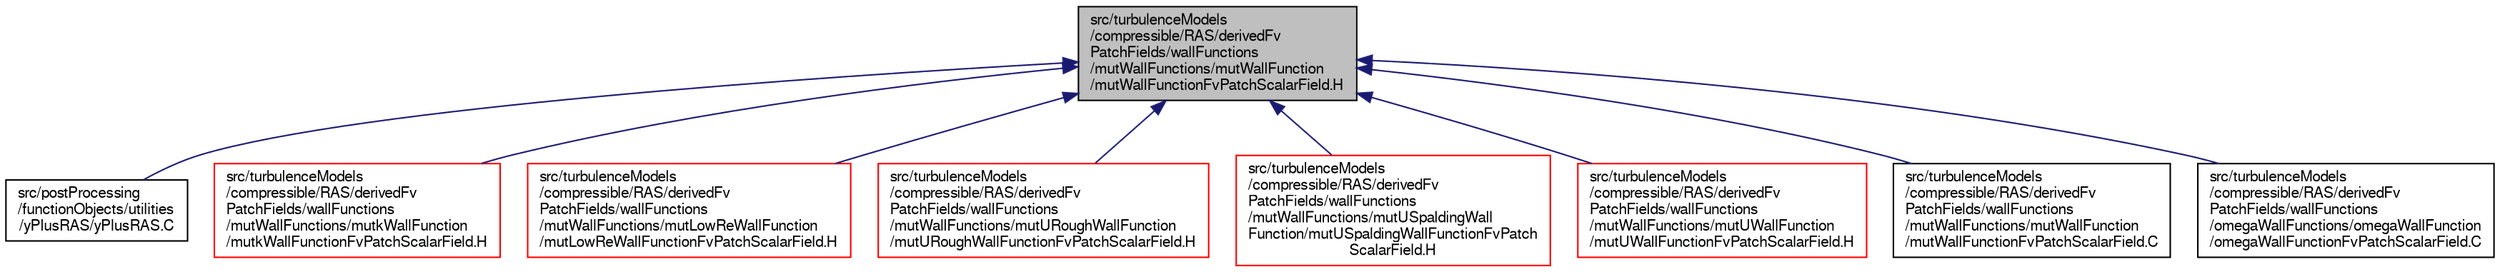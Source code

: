 digraph "src/turbulenceModels/compressible/RAS/derivedFvPatchFields/wallFunctions/mutWallFunctions/mutWallFunction/mutWallFunctionFvPatchScalarField.H"
{
  bgcolor="transparent";
  edge [fontname="FreeSans",fontsize="10",labelfontname="FreeSans",labelfontsize="10"];
  node [fontname="FreeSans",fontsize="10",shape=record];
  Node189 [label="src/turbulenceModels\l/compressible/RAS/derivedFv\lPatchFields/wallFunctions\l/mutWallFunctions/mutWallFunction\l/mutWallFunctionFvPatchScalarField.H",height=0.2,width=0.4,color="black", fillcolor="grey75", style="filled", fontcolor="black"];
  Node189 -> Node190 [dir="back",color="midnightblue",fontsize="10",style="solid",fontname="FreeSans"];
  Node190 [label="src/postProcessing\l/functionObjects/utilities\l/yPlusRAS/yPlusRAS.C",height=0.2,width=0.4,color="black",URL="$a39653.html"];
  Node189 -> Node191 [dir="back",color="midnightblue",fontsize="10",style="solid",fontname="FreeSans"];
  Node191 [label="src/turbulenceModels\l/compressible/RAS/derivedFv\lPatchFields/wallFunctions\l/mutWallFunctions/mutkWallFunction\l/mutkWallFunctionFvPatchScalarField.H",height=0.2,width=0.4,color="red",URL="$a17210.html"];
  Node189 -> Node198 [dir="back",color="midnightblue",fontsize="10",style="solid",fontname="FreeSans"];
  Node198 [label="src/turbulenceModels\l/compressible/RAS/derivedFv\lPatchFields/wallFunctions\l/mutWallFunctions/mutLowReWallFunction\l/mutLowReWallFunctionFvPatchScalarField.H",height=0.2,width=0.4,color="red",URL="$a17216.html"];
  Node189 -> Node200 [dir="back",color="midnightblue",fontsize="10",style="solid",fontname="FreeSans"];
  Node200 [label="src/turbulenceModels\l/compressible/RAS/derivedFv\lPatchFields/wallFunctions\l/mutWallFunctions/mutURoughWallFunction\l/mutURoughWallFunctionFvPatchScalarField.H",height=0.2,width=0.4,color="red",URL="$a17222.html"];
  Node189 -> Node202 [dir="back",color="midnightblue",fontsize="10",style="solid",fontname="FreeSans"];
  Node202 [label="src/turbulenceModels\l/compressible/RAS/derivedFv\lPatchFields/wallFunctions\l/mutWallFunctions/mutUSpaldingWall\lFunction/mutUSpaldingWallFunctionFvPatch\lScalarField.H",height=0.2,width=0.4,color="red",URL="$a17228.html"];
  Node189 -> Node204 [dir="back",color="midnightblue",fontsize="10",style="solid",fontname="FreeSans"];
  Node204 [label="src/turbulenceModels\l/compressible/RAS/derivedFv\lPatchFields/wallFunctions\l/mutWallFunctions/mutUWallFunction\l/mutUWallFunctionFvPatchScalarField.H",height=0.2,width=0.4,color="red",URL="$a17234.html"];
  Node189 -> Node206 [dir="back",color="midnightblue",fontsize="10",style="solid",fontname="FreeSans"];
  Node206 [label="src/turbulenceModels\l/compressible/RAS/derivedFv\lPatchFields/wallFunctions\l/mutWallFunctions/mutWallFunction\l/mutWallFunctionFvPatchScalarField.C",height=0.2,width=0.4,color="black",URL="$a17237.html"];
  Node189 -> Node207 [dir="back",color="midnightblue",fontsize="10",style="solid",fontname="FreeSans"];
  Node207 [label="src/turbulenceModels\l/compressible/RAS/derivedFv\lPatchFields/wallFunctions\l/omegaWallFunctions/omegaWallFunction\l/omegaWallFunctionFvPatchScalarField.C",height=0.2,width=0.4,color="black",URL="$a40085.html"];
}
